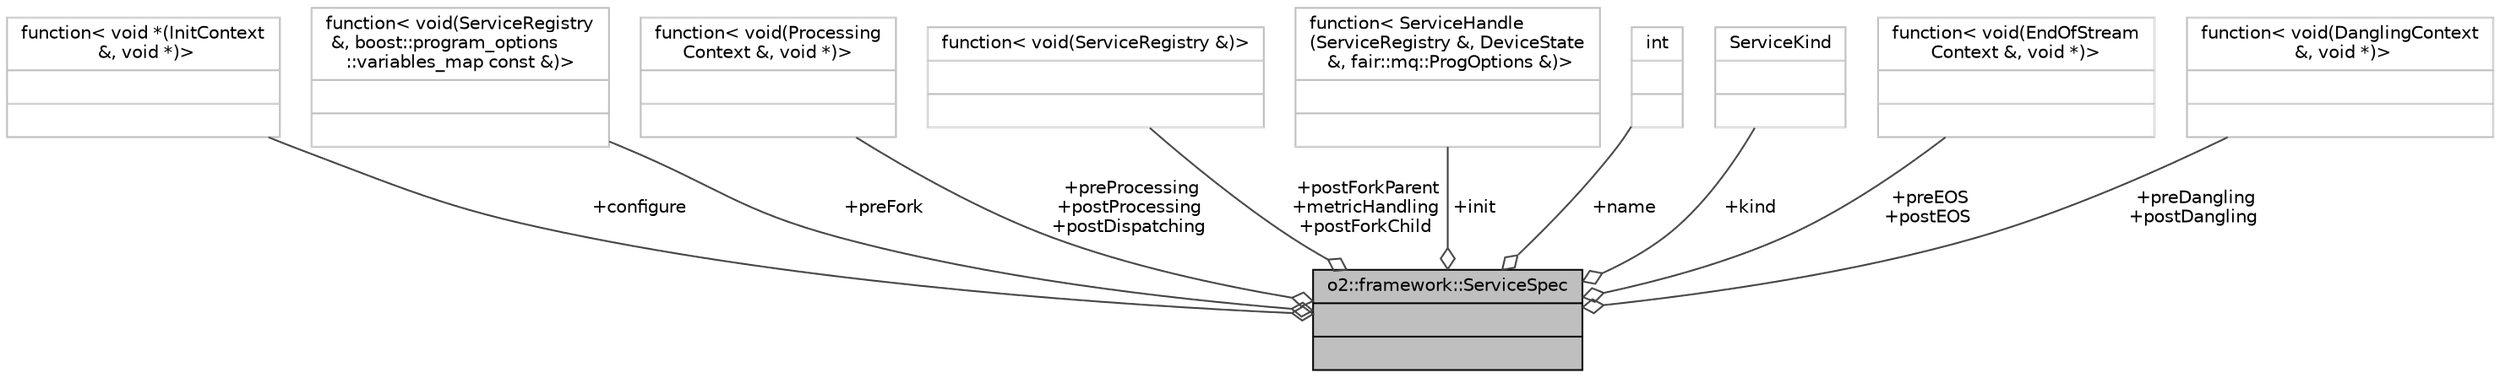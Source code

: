 digraph "o2::framework::ServiceSpec"
{
 // INTERACTIVE_SVG=YES
  bgcolor="transparent";
  edge [fontname="Helvetica",fontsize="10",labelfontname="Helvetica",labelfontsize="10"];
  node [fontname="Helvetica",fontsize="10",shape=record];
  Node1 [label="{o2::framework::ServiceSpec\n||}",height=0.2,width=0.4,color="black", fillcolor="grey75", style="filled", fontcolor="black"];
  Node2 -> Node1 [color="grey25",fontsize="10",style="solid",label=" +configure" ,arrowhead="odiamond",fontname="Helvetica"];
  Node2 [label="{function\< void *(InitContext\l &, void *)\>\n||}",height=0.2,width=0.4,color="grey75"];
  Node3 -> Node1 [color="grey25",fontsize="10",style="solid",label=" +preFork" ,arrowhead="odiamond",fontname="Helvetica"];
  Node3 [label="{function\< void(ServiceRegistry\l &, boost::program_options\l::variables_map const &)\>\n||}",height=0.2,width=0.4,color="grey75"];
  Node4 -> Node1 [color="grey25",fontsize="10",style="solid",label=" +preProcessing\n+postProcessing\n+postDispatching" ,arrowhead="odiamond",fontname="Helvetica"];
  Node4 [label="{function\< void(Processing\lContext &, void *)\>\n||}",height=0.2,width=0.4,color="grey75"];
  Node5 -> Node1 [color="grey25",fontsize="10",style="solid",label=" +postForkParent\n+metricHandling\n+postForkChild" ,arrowhead="odiamond",fontname="Helvetica"];
  Node5 [label="{function\< void(ServiceRegistry &)\>\n||}",height=0.2,width=0.4,color="grey75"];
  Node6 -> Node1 [color="grey25",fontsize="10",style="solid",label=" +init" ,arrowhead="odiamond",fontname="Helvetica"];
  Node6 [label="{function\< ServiceHandle\l(ServiceRegistry &, DeviceState\l &, fair::mq::ProgOptions &)\>\n||}",height=0.2,width=0.4,color="grey75"];
  Node7 -> Node1 [color="grey25",fontsize="10",style="solid",label=" +name" ,arrowhead="odiamond",fontname="Helvetica"];
  Node7 [label="{int\n||}",height=0.2,width=0.4,color="grey75"];
  Node8 -> Node1 [color="grey25",fontsize="10",style="solid",label=" +kind" ,arrowhead="odiamond",fontname="Helvetica"];
  Node8 [label="{ServiceKind\n||}",height=0.2,width=0.4,color="grey75"];
  Node9 -> Node1 [color="grey25",fontsize="10",style="solid",label=" +preEOS\n+postEOS" ,arrowhead="odiamond",fontname="Helvetica"];
  Node9 [label="{function\< void(EndOfStream\lContext &, void *)\>\n||}",height=0.2,width=0.4,color="grey75"];
  Node10 -> Node1 [color="grey25",fontsize="10",style="solid",label=" +preDangling\n+postDangling" ,arrowhead="odiamond",fontname="Helvetica"];
  Node10 [label="{function\< void(DanglingContext\l &, void *)\>\n||}",height=0.2,width=0.4,color="grey75"];
}
